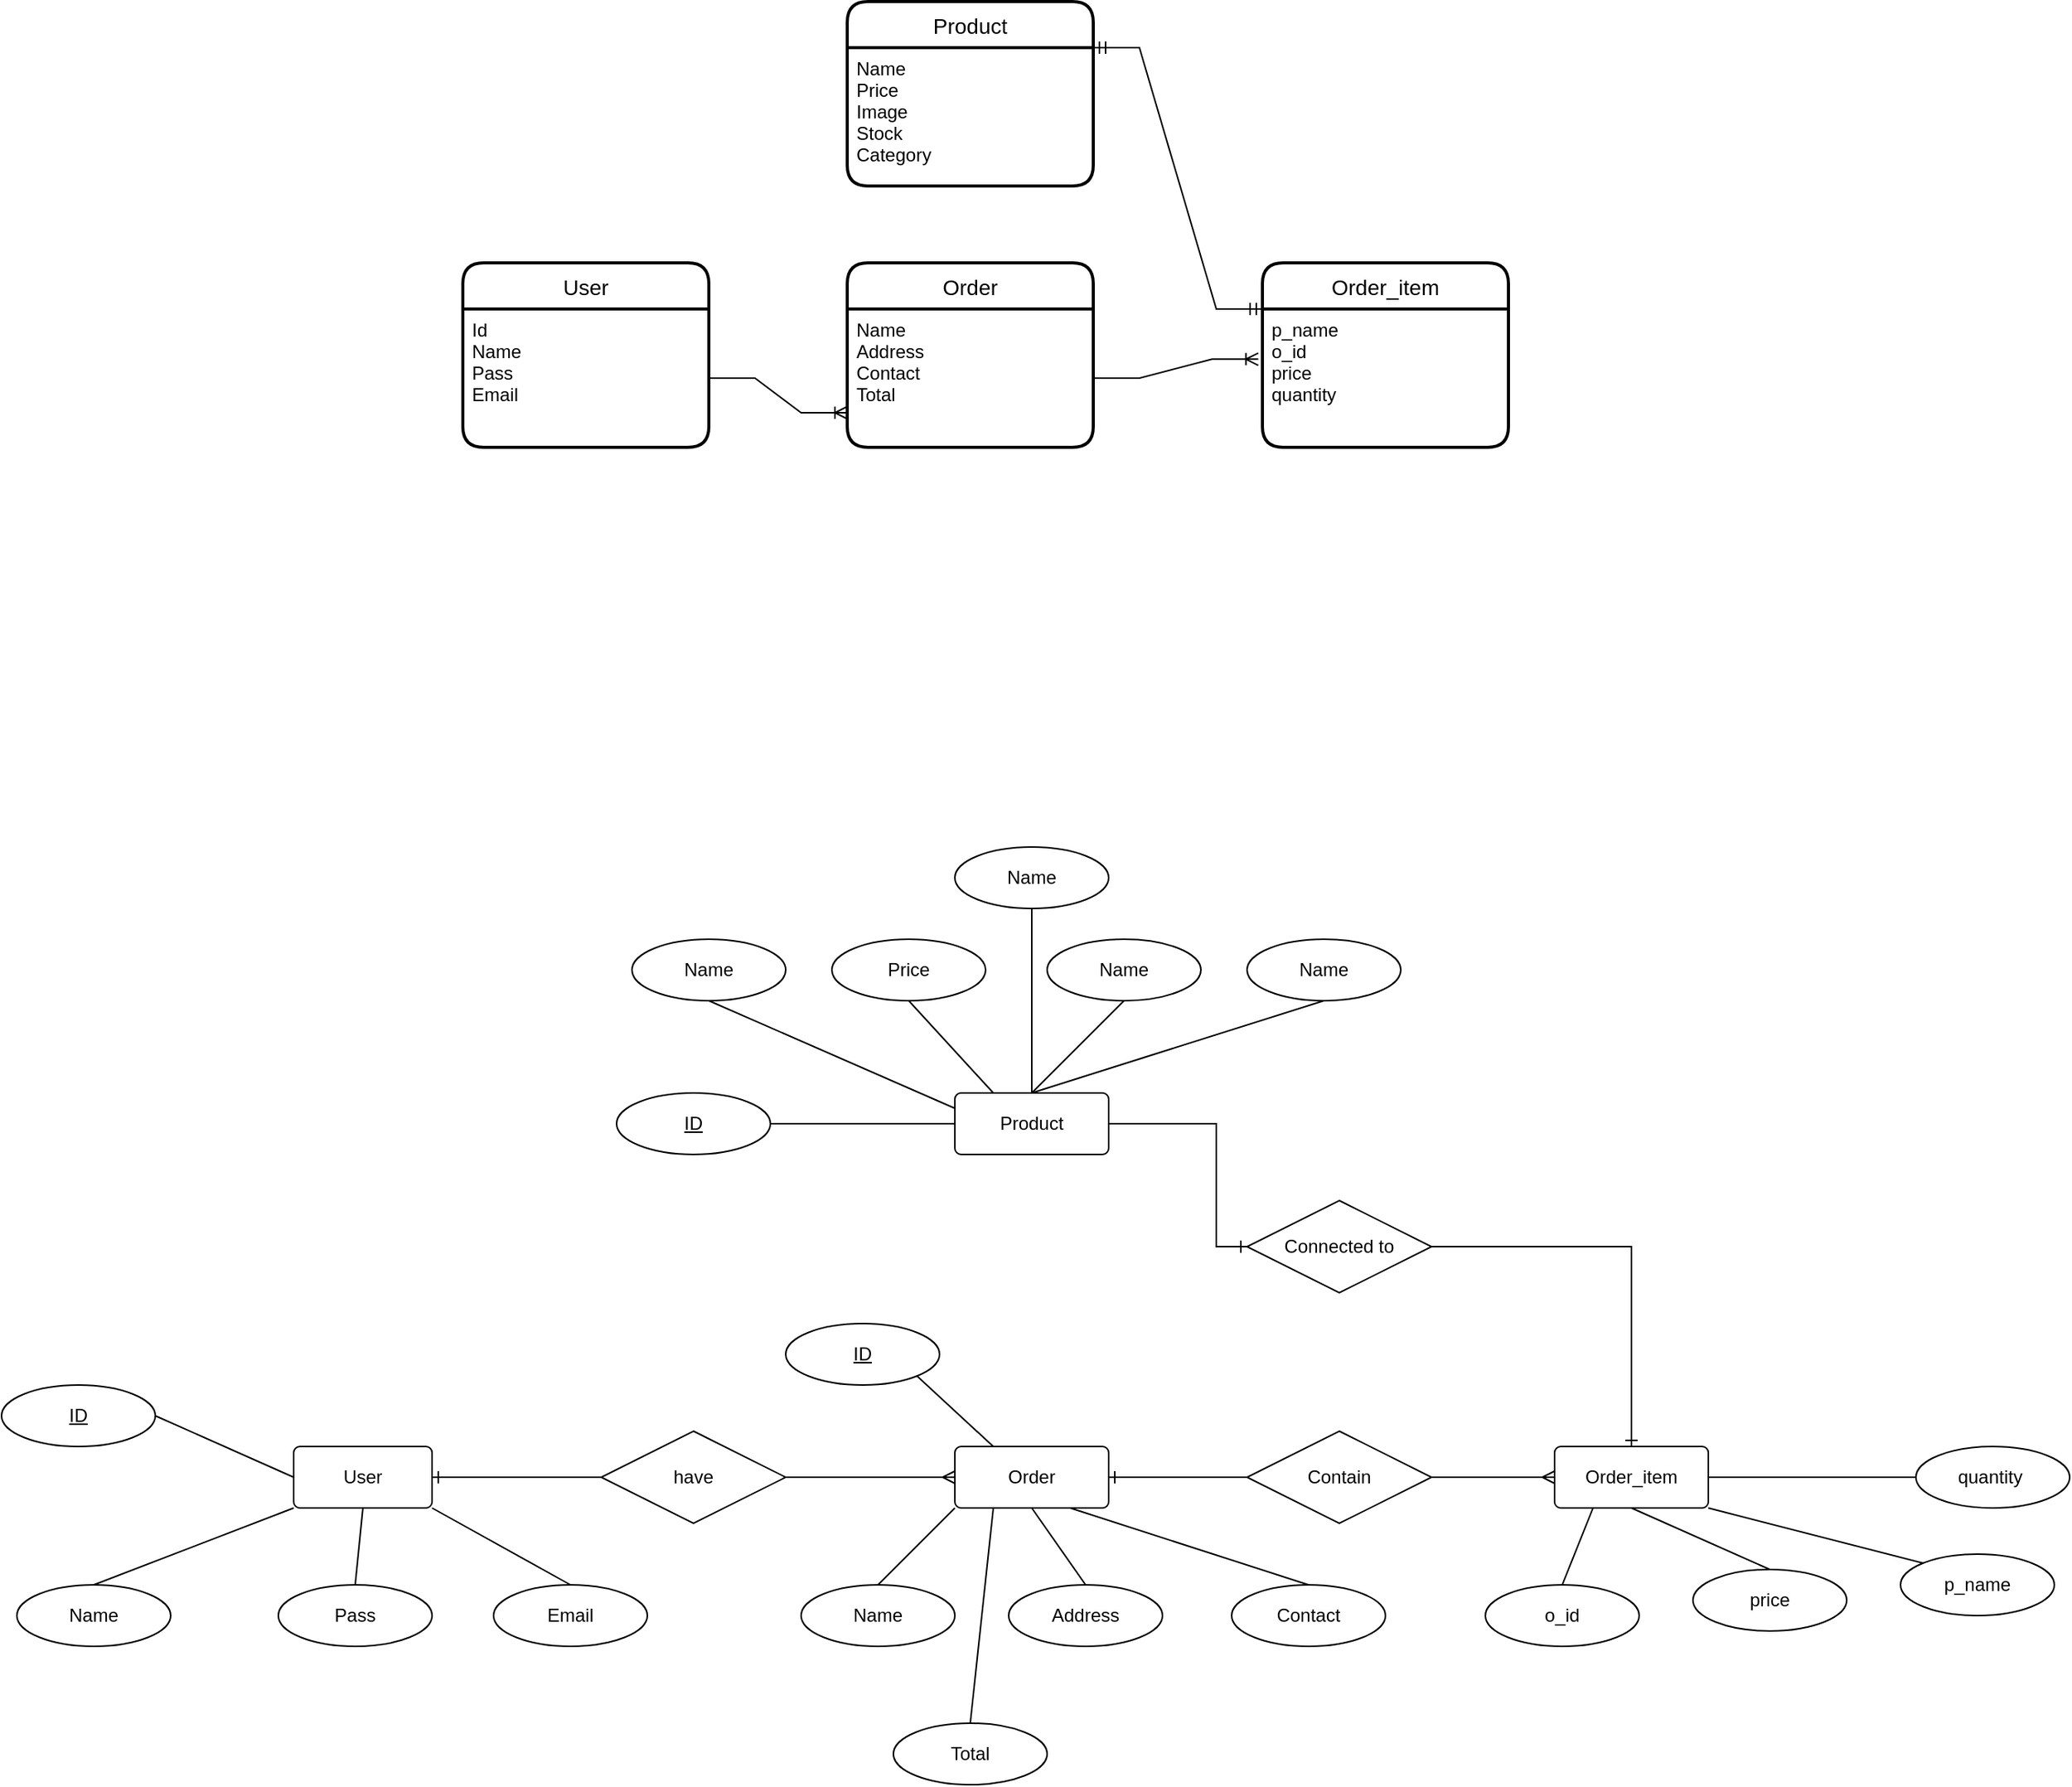 <mxfile version="20.4.0" type="device"><diagram id="R2lEEEUBdFMjLlhIrx00" name="Page-1"><mxGraphModel dx="2805" dy="3370" grid="1" gridSize="10" guides="1" tooltips="1" connect="1" arrows="1" fold="1" page="1" pageScale="1" pageWidth="850" pageHeight="1100" math="0" shadow="0" extFonts="Permanent Marker^https://fonts.googleapis.com/css?family=Permanent+Marker"><root><mxCell id="0"/><mxCell id="1" parent="0"/><mxCell id="q_i1u5A0jrc8xKwdraX1-1" value="Product" style="swimlane;childLayout=stackLayout;horizontal=1;startSize=30;horizontalStack=0;rounded=1;fontSize=14;fontStyle=0;strokeWidth=2;resizeParent=0;resizeLast=1;shadow=0;dashed=0;align=center;" vertex="1" parent="1"><mxGeometry x="320" y="-1460" width="160" height="120" as="geometry"/></mxCell><mxCell id="q_i1u5A0jrc8xKwdraX1-2" value="Name&#10;Price&#10;Image&#10;Stock&#10;Category" style="align=left;strokeColor=none;fillColor=none;spacingLeft=4;fontSize=12;verticalAlign=top;resizable=0;rotatable=0;part=1;" vertex="1" parent="q_i1u5A0jrc8xKwdraX1-1"><mxGeometry y="30" width="160" height="90" as="geometry"/></mxCell><mxCell id="q_i1u5A0jrc8xKwdraX1-4" value="Order" style="swimlane;childLayout=stackLayout;horizontal=1;startSize=30;horizontalStack=0;rounded=1;fontSize=14;fontStyle=0;strokeWidth=2;resizeParent=0;resizeLast=1;shadow=0;dashed=0;align=center;" vertex="1" parent="1"><mxGeometry x="320" y="-1290" width="160" height="120" as="geometry"/></mxCell><mxCell id="q_i1u5A0jrc8xKwdraX1-5" value="Name&#10;Address&#10;Contact&#10;Total" style="align=left;strokeColor=none;fillColor=none;spacingLeft=4;fontSize=12;verticalAlign=top;resizable=0;rotatable=0;part=1;" vertex="1" parent="q_i1u5A0jrc8xKwdraX1-4"><mxGeometry y="30" width="160" height="90" as="geometry"/></mxCell><mxCell id="q_i1u5A0jrc8xKwdraX1-7" value="Order_item" style="swimlane;childLayout=stackLayout;horizontal=1;startSize=30;horizontalStack=0;rounded=1;fontSize=14;fontStyle=0;strokeWidth=2;resizeParent=0;resizeLast=1;shadow=0;dashed=0;align=center;" vertex="1" parent="1"><mxGeometry x="590" y="-1290" width="160" height="120" as="geometry"/></mxCell><mxCell id="q_i1u5A0jrc8xKwdraX1-8" value="p_name&#10;o_id&#10;price&#10;quantity " style="align=left;strokeColor=none;fillColor=none;spacingLeft=4;fontSize=12;verticalAlign=top;resizable=0;rotatable=0;part=1;" vertex="1" parent="q_i1u5A0jrc8xKwdraX1-7"><mxGeometry y="30" width="160" height="90" as="geometry"/></mxCell><mxCell id="q_i1u5A0jrc8xKwdraX1-9" value="User" style="swimlane;childLayout=stackLayout;horizontal=1;startSize=30;horizontalStack=0;rounded=1;fontSize=14;fontStyle=0;strokeWidth=2;resizeParent=0;resizeLast=1;shadow=0;dashed=0;align=center;" vertex="1" parent="1"><mxGeometry x="70" y="-1290" width="160" height="120" as="geometry"/></mxCell><mxCell id="q_i1u5A0jrc8xKwdraX1-10" value="Id&#10;Name&#10;Pass&#10;Email" style="align=left;strokeColor=none;fillColor=none;spacingLeft=4;fontSize=12;verticalAlign=top;resizable=0;rotatable=0;part=1;" vertex="1" parent="q_i1u5A0jrc8xKwdraX1-9"><mxGeometry y="30" width="160" height="90" as="geometry"/></mxCell><mxCell id="q_i1u5A0jrc8xKwdraX1-13" value="" style="edgeStyle=entityRelationEdgeStyle;fontSize=12;html=1;endArrow=ERoneToMany;rounded=0;exitX=1;exitY=0.5;exitDx=0;exitDy=0;entryX=-0.017;entryY=0.363;entryDx=0;entryDy=0;entryPerimeter=0;" edge="1" parent="1" source="q_i1u5A0jrc8xKwdraX1-5" target="q_i1u5A0jrc8xKwdraX1-8"><mxGeometry width="100" height="100" relative="1" as="geometry"><mxPoint x="520" y="-990" as="sourcePoint"/><mxPoint x="620" y="-1090" as="targetPoint"/></mxGeometry></mxCell><mxCell id="q_i1u5A0jrc8xKwdraX1-18" value="" style="edgeStyle=entityRelationEdgeStyle;fontSize=12;html=1;endArrow=ERoneToMany;rounded=0;entryX=0;entryY=0.75;entryDx=0;entryDy=0;exitX=1;exitY=0.5;exitDx=0;exitDy=0;" edge="1" parent="1" source="q_i1u5A0jrc8xKwdraX1-10" target="q_i1u5A0jrc8xKwdraX1-5"><mxGeometry width="100" height="100" relative="1" as="geometry"><mxPoint x="140" y="-970" as="sourcePoint"/><mxPoint x="240" y="-1070" as="targetPoint"/></mxGeometry></mxCell><mxCell id="q_i1u5A0jrc8xKwdraX1-20" value="" style="edgeStyle=entityRelationEdgeStyle;fontSize=12;html=1;endArrow=ERmandOne;startArrow=ERmandOne;rounded=0;entryX=0;entryY=0;entryDx=0;entryDy=0;exitX=1;exitY=0;exitDx=0;exitDy=0;" edge="1" parent="1" source="q_i1u5A0jrc8xKwdraX1-2" target="q_i1u5A0jrc8xKwdraX1-8"><mxGeometry width="100" height="100" relative="1" as="geometry"><mxPoint x="320" y="-1160" as="sourcePoint"/><mxPoint x="420" y="-1260" as="targetPoint"/></mxGeometry></mxCell><mxCell id="q_i1u5A0jrc8xKwdraX1-21" value="User" style="rounded=1;arcSize=10;whiteSpace=wrap;html=1;align=center;" vertex="1" parent="1"><mxGeometry x="-40" y="-520" width="90" height="40" as="geometry"/></mxCell><mxCell id="q_i1u5A0jrc8xKwdraX1-23" value="Order" style="rounded=1;arcSize=10;whiteSpace=wrap;html=1;align=center;" vertex="1" parent="1"><mxGeometry x="390" y="-520" width="100" height="40" as="geometry"/></mxCell><mxCell id="q_i1u5A0jrc8xKwdraX1-24" value="Order_item" style="rounded=1;arcSize=10;whiteSpace=wrap;html=1;align=center;" vertex="1" parent="1"><mxGeometry x="780" y="-520" width="100" height="40" as="geometry"/></mxCell><mxCell id="q_i1u5A0jrc8xKwdraX1-25" value="have" style="shape=rhombus;perimeter=rhombusPerimeter;whiteSpace=wrap;html=1;align=center;" vertex="1" parent="1"><mxGeometry x="160" y="-530" width="120" height="60" as="geometry"/></mxCell><mxCell id="q_i1u5A0jrc8xKwdraX1-26" value="" style="edgeStyle=entityRelationEdgeStyle;fontSize=12;html=1;endArrow=ERone;endFill=1;rounded=0;entryX=1;entryY=0.5;entryDx=0;entryDy=0;exitX=0;exitY=0.5;exitDx=0;exitDy=0;" edge="1" parent="1" source="q_i1u5A0jrc8xKwdraX1-25" target="q_i1u5A0jrc8xKwdraX1-21"><mxGeometry width="100" height="100" relative="1" as="geometry"><mxPoint x="50" y="-320" as="sourcePoint"/><mxPoint x="150" y="-420" as="targetPoint"/></mxGeometry></mxCell><mxCell id="q_i1u5A0jrc8xKwdraX1-27" value="" style="edgeStyle=entityRelationEdgeStyle;fontSize=12;html=1;endArrow=ERmany;rounded=0;exitX=1;exitY=0.5;exitDx=0;exitDy=0;entryX=0;entryY=0.5;entryDx=0;entryDy=0;" edge="1" parent="1" source="q_i1u5A0jrc8xKwdraX1-25" target="q_i1u5A0jrc8xKwdraX1-23"><mxGeometry width="100" height="100" relative="1" as="geometry"><mxPoint x="260" y="-340" as="sourcePoint"/><mxPoint x="360" y="-440" as="targetPoint"/></mxGeometry></mxCell><mxCell id="q_i1u5A0jrc8xKwdraX1-28" value="Contain" style="shape=rhombus;perimeter=rhombusPerimeter;whiteSpace=wrap;html=1;align=center;" vertex="1" parent="1"><mxGeometry x="580" y="-530" width="120" height="60" as="geometry"/></mxCell><mxCell id="q_i1u5A0jrc8xKwdraX1-29" value="" style="edgeStyle=entityRelationEdgeStyle;fontSize=12;html=1;endArrow=ERmany;rounded=0;exitX=1;exitY=0.5;exitDx=0;exitDy=0;entryX=0;entryY=0.5;entryDx=0;entryDy=0;" edge="1" parent="1" source="q_i1u5A0jrc8xKwdraX1-28" target="q_i1u5A0jrc8xKwdraX1-24"><mxGeometry width="100" height="100" relative="1" as="geometry"><mxPoint x="690" y="-450" as="sourcePoint"/><mxPoint x="800" y="-450" as="targetPoint"/></mxGeometry></mxCell><mxCell id="q_i1u5A0jrc8xKwdraX1-30" value="" style="edgeStyle=entityRelationEdgeStyle;fontSize=12;html=1;endArrow=ERone;endFill=1;rounded=0;entryX=1;entryY=0.5;entryDx=0;entryDy=0;exitX=0;exitY=0.5;exitDx=0;exitDy=0;" edge="1" parent="1" source="q_i1u5A0jrc8xKwdraX1-28" target="q_i1u5A0jrc8xKwdraX1-23"><mxGeometry width="100" height="100" relative="1" as="geometry"><mxPoint x="170" y="-490" as="sourcePoint"/><mxPoint x="60" y="-490" as="targetPoint"/></mxGeometry></mxCell><mxCell id="q_i1u5A0jrc8xKwdraX1-31" value="Product" style="rounded=1;arcSize=10;whiteSpace=wrap;html=1;align=center;" vertex="1" parent="1"><mxGeometry x="390" y="-750" width="100" height="40" as="geometry"/></mxCell><mxCell id="q_i1u5A0jrc8xKwdraX1-32" value="Connected to" style="shape=rhombus;perimeter=rhombusPerimeter;whiteSpace=wrap;html=1;align=center;" vertex="1" parent="1"><mxGeometry x="580" y="-680" width="120" height="60" as="geometry"/></mxCell><mxCell id="q_i1u5A0jrc8xKwdraX1-35" value="" style="fontSize=12;html=1;endArrow=ERone;endFill=1;rounded=0;entryX=0.5;entryY=0;entryDx=0;entryDy=0;exitX=1;exitY=0.5;exitDx=0;exitDy=0;" edge="1" parent="1" source="q_i1u5A0jrc8xKwdraX1-32" target="q_i1u5A0jrc8xKwdraX1-24"><mxGeometry width="100" height="100" relative="1" as="geometry"><mxPoint x="500" y="-550" as="sourcePoint"/><mxPoint x="600" y="-650" as="targetPoint"/><Array as="points"><mxPoint x="830" y="-650"/></Array></mxGeometry></mxCell><mxCell id="q_i1u5A0jrc8xKwdraX1-36" value="" style="fontSize=12;html=1;endArrow=ERone;endFill=1;rounded=0;exitX=1;exitY=0.5;exitDx=0;exitDy=0;" edge="1" parent="1" source="q_i1u5A0jrc8xKwdraX1-31"><mxGeometry width="100" height="100" relative="1" as="geometry"><mxPoint x="710" y="-640" as="sourcePoint"/><mxPoint x="580" y="-650" as="targetPoint"/><Array as="points"><mxPoint x="560" y="-730"/><mxPoint x="560" y="-650"/></Array></mxGeometry></mxCell><mxCell id="q_i1u5A0jrc8xKwdraX1-37" value="Name" style="ellipse;whiteSpace=wrap;html=1;align=center;" vertex="1" parent="1"><mxGeometry x="-220" y="-430" width="100" height="40" as="geometry"/></mxCell><mxCell id="q_i1u5A0jrc8xKwdraX1-38" value="Pass" style="ellipse;whiteSpace=wrap;html=1;align=center;" vertex="1" parent="1"><mxGeometry x="-50" y="-430" width="100" height="40" as="geometry"/></mxCell><mxCell id="q_i1u5A0jrc8xKwdraX1-39" value="Email" style="ellipse;whiteSpace=wrap;html=1;align=center;" vertex="1" parent="1"><mxGeometry x="90" y="-430" width="100" height="40" as="geometry"/></mxCell><mxCell id="q_i1u5A0jrc8xKwdraX1-41" value="" style="endArrow=none;html=1;rounded=0;entryX=0;entryY=1;entryDx=0;entryDy=0;exitX=0.5;exitY=0;exitDx=0;exitDy=0;" edge="1" parent="1" source="q_i1u5A0jrc8xKwdraX1-37" target="q_i1u5A0jrc8xKwdraX1-21"><mxGeometry relative="1" as="geometry"><mxPoint x="-150" y="-540" as="sourcePoint"/><mxPoint x="10" y="-540" as="targetPoint"/></mxGeometry></mxCell><mxCell id="q_i1u5A0jrc8xKwdraX1-42" value="" style="endArrow=none;html=1;rounded=0;entryX=0.5;entryY=1;entryDx=0;entryDy=0;exitX=0.5;exitY=0;exitDx=0;exitDy=0;" edge="1" parent="1" source="q_i1u5A0jrc8xKwdraX1-38" target="q_i1u5A0jrc8xKwdraX1-21"><mxGeometry relative="1" as="geometry"><mxPoint x="-160" y="-420" as="sourcePoint"/><mxPoint x="-30" y="-470" as="targetPoint"/></mxGeometry></mxCell><mxCell id="q_i1u5A0jrc8xKwdraX1-43" value="" style="endArrow=none;html=1;rounded=0;entryX=1;entryY=1;entryDx=0;entryDy=0;exitX=0.5;exitY=0;exitDx=0;exitDy=0;" edge="1" parent="1" source="q_i1u5A0jrc8xKwdraX1-39" target="q_i1u5A0jrc8xKwdraX1-21"><mxGeometry relative="1" as="geometry"><mxPoint x="10" y="-420" as="sourcePoint"/><mxPoint x="15" y="-470" as="targetPoint"/></mxGeometry></mxCell><mxCell id="q_i1u5A0jrc8xKwdraX1-44" value="ID" style="ellipse;whiteSpace=wrap;html=1;align=center;fontStyle=4;" vertex="1" parent="1"><mxGeometry x="-230" y="-560" width="100" height="40" as="geometry"/></mxCell><mxCell id="q_i1u5A0jrc8xKwdraX1-45" value="" style="endArrow=none;html=1;rounded=0;exitX=1;exitY=0.5;exitDx=0;exitDy=0;entryX=0;entryY=0.5;entryDx=0;entryDy=0;" edge="1" parent="1" source="q_i1u5A0jrc8xKwdraX1-44" target="q_i1u5A0jrc8xKwdraX1-21"><mxGeometry relative="1" as="geometry"><mxPoint x="-60" y="-670" as="sourcePoint"/><mxPoint x="100" y="-670" as="targetPoint"/></mxGeometry></mxCell><mxCell id="q_i1u5A0jrc8xKwdraX1-46" value="Name" style="ellipse;whiteSpace=wrap;html=1;align=center;" vertex="1" parent="1"><mxGeometry x="290" y="-430" width="100" height="40" as="geometry"/></mxCell><mxCell id="q_i1u5A0jrc8xKwdraX1-47" value="Address" style="ellipse;whiteSpace=wrap;html=1;align=center;" vertex="1" parent="1"><mxGeometry x="425" y="-430" width="100" height="40" as="geometry"/></mxCell><mxCell id="q_i1u5A0jrc8xKwdraX1-48" value="Contact" style="ellipse;whiteSpace=wrap;html=1;align=center;" vertex="1" parent="1"><mxGeometry x="570" y="-430" width="100" height="40" as="geometry"/></mxCell><mxCell id="q_i1u5A0jrc8xKwdraX1-49" value="Total" style="ellipse;whiteSpace=wrap;html=1;align=center;" vertex="1" parent="1"><mxGeometry x="350" y="-340" width="100" height="40" as="geometry"/></mxCell><mxCell id="q_i1u5A0jrc8xKwdraX1-50" value="" style="endArrow=none;html=1;rounded=0;exitX=0;exitY=1;exitDx=0;exitDy=0;entryX=0.5;entryY=0;entryDx=0;entryDy=0;" edge="1" parent="1" source="q_i1u5A0jrc8xKwdraX1-23" target="q_i1u5A0jrc8xKwdraX1-46"><mxGeometry relative="1" as="geometry"><mxPoint x="210" y="-300" as="sourcePoint"/><mxPoint x="370" y="-300" as="targetPoint"/></mxGeometry></mxCell><mxCell id="q_i1u5A0jrc8xKwdraX1-51" value="" style="endArrow=none;html=1;rounded=0;exitX=0.25;exitY=1;exitDx=0;exitDy=0;entryX=0.5;entryY=0;entryDx=0;entryDy=0;" edge="1" parent="1" source="q_i1u5A0jrc8xKwdraX1-23" target="q_i1u5A0jrc8xKwdraX1-49"><mxGeometry relative="1" as="geometry"><mxPoint x="400" y="-470" as="sourcePoint"/><mxPoint x="350" y="-420" as="targetPoint"/></mxGeometry></mxCell><mxCell id="q_i1u5A0jrc8xKwdraX1-52" value="" style="endArrow=none;html=1;rounded=0;exitX=0.5;exitY=1;exitDx=0;exitDy=0;entryX=0.5;entryY=0;entryDx=0;entryDy=0;" edge="1" parent="1" source="q_i1u5A0jrc8xKwdraX1-23" target="q_i1u5A0jrc8xKwdraX1-47"><mxGeometry relative="1" as="geometry"><mxPoint x="425" y="-470" as="sourcePoint"/><mxPoint x="410" y="-330" as="targetPoint"/></mxGeometry></mxCell><mxCell id="q_i1u5A0jrc8xKwdraX1-53" value="" style="endArrow=none;html=1;rounded=0;exitX=0.75;exitY=1;exitDx=0;exitDy=0;entryX=0.5;entryY=0;entryDx=0;entryDy=0;" edge="1" parent="1" source="q_i1u5A0jrc8xKwdraX1-23" target="q_i1u5A0jrc8xKwdraX1-48"><mxGeometry relative="1" as="geometry"><mxPoint x="450" y="-470" as="sourcePoint"/><mxPoint x="485" y="-420" as="targetPoint"/></mxGeometry></mxCell><mxCell id="q_i1u5A0jrc8xKwdraX1-55" value="ID" style="ellipse;whiteSpace=wrap;html=1;align=center;fontStyle=4;" vertex="1" parent="1"><mxGeometry x="280" y="-600" width="100" height="40" as="geometry"/></mxCell><mxCell id="q_i1u5A0jrc8xKwdraX1-56" value="" style="endArrow=none;html=1;rounded=0;exitX=1;exitY=1;exitDx=0;exitDy=0;entryX=0.25;entryY=0;entryDx=0;entryDy=0;" edge="1" parent="1" source="q_i1u5A0jrc8xKwdraX1-55" target="q_i1u5A0jrc8xKwdraX1-23"><mxGeometry relative="1" as="geometry"><mxPoint x="450" y="-710" as="sourcePoint"/><mxPoint x="470" y="-540" as="targetPoint"/></mxGeometry></mxCell><mxCell id="q_i1u5A0jrc8xKwdraX1-57" value="p_name" style="ellipse;whiteSpace=wrap;html=1;align=center;" vertex="1" parent="1"><mxGeometry x="1005" y="-450" width="100" height="40" as="geometry"/></mxCell><mxCell id="q_i1u5A0jrc8xKwdraX1-58" value="" style="endArrow=none;html=1;rounded=0;exitX=1;exitY=1;exitDx=0;exitDy=0;entryX=0;entryY=0;entryDx=0;entryDy=0;" edge="1" parent="1" target="q_i1u5A0jrc8xKwdraX1-57" source="q_i1u5A0jrc8xKwdraX1-24"><mxGeometry relative="1" as="geometry"><mxPoint x="900" y="-500" as="sourcePoint"/><mxPoint x="920" y="-440" as="targetPoint"/></mxGeometry></mxCell><mxCell id="q_i1u5A0jrc8xKwdraX1-59" value="price" style="ellipse;whiteSpace=wrap;html=1;align=center;" vertex="1" parent="1"><mxGeometry x="870" y="-440" width="100" height="40" as="geometry"/></mxCell><mxCell id="q_i1u5A0jrc8xKwdraX1-60" value="" style="endArrow=none;html=1;rounded=0;exitX=0.5;exitY=1;exitDx=0;exitDy=0;entryX=0.5;entryY=0;entryDx=0;entryDy=0;" edge="1" parent="1" target="q_i1u5A0jrc8xKwdraX1-59" source="q_i1u5A0jrc8xKwdraX1-24"><mxGeometry relative="1" as="geometry"><mxPoint x="770" y="-490" as="sourcePoint"/><mxPoint x="790" y="-430" as="targetPoint"/></mxGeometry></mxCell><mxCell id="q_i1u5A0jrc8xKwdraX1-61" value="o_id" style="ellipse;whiteSpace=wrap;html=1;align=center;" vertex="1" parent="1"><mxGeometry x="735" y="-430" width="100" height="40" as="geometry"/></mxCell><mxCell id="q_i1u5A0jrc8xKwdraX1-62" value="" style="endArrow=none;html=1;rounded=0;exitX=0.25;exitY=1;exitDx=0;exitDy=0;entryX=0.5;entryY=0;entryDx=0;entryDy=0;" edge="1" parent="1" target="q_i1u5A0jrc8xKwdraX1-61" source="q_i1u5A0jrc8xKwdraX1-24"><mxGeometry relative="1" as="geometry"><mxPoint x="630" y="-480" as="sourcePoint"/><mxPoint x="650" y="-420" as="targetPoint"/></mxGeometry></mxCell><mxCell id="q_i1u5A0jrc8xKwdraX1-63" value="&lt;span style=&quot;text-align: left;&quot;&gt;quantity&amp;nbsp;&lt;/span&gt;" style="ellipse;whiteSpace=wrap;html=1;align=center;" vertex="1" parent="1"><mxGeometry x="1015" y="-520" width="100" height="40" as="geometry"/></mxCell><mxCell id="q_i1u5A0jrc8xKwdraX1-64" value="" style="endArrow=none;html=1;rounded=0;exitX=1;exitY=0.5;exitDx=0;exitDy=0;entryX=0;entryY=0.5;entryDx=0;entryDy=0;" edge="1" parent="1" target="q_i1u5A0jrc8xKwdraX1-63" source="q_i1u5A0jrc8xKwdraX1-24"><mxGeometry relative="1" as="geometry"><mxPoint x="890" y="-550" as="sourcePoint"/><mxPoint x="930" y="-510" as="targetPoint"/></mxGeometry></mxCell><mxCell id="q_i1u5A0jrc8xKwdraX1-66" value="Name" style="ellipse;whiteSpace=wrap;html=1;align=center;" vertex="1" parent="1"><mxGeometry x="180" y="-850" width="100" height="40" as="geometry"/></mxCell><mxCell id="q_i1u5A0jrc8xKwdraX1-67" value="Price" style="ellipse;whiteSpace=wrap;html=1;align=center;" vertex="1" parent="1"><mxGeometry x="310" y="-850" width="100" height="40" as="geometry"/></mxCell><mxCell id="q_i1u5A0jrc8xKwdraX1-68" value="Name" style="ellipse;whiteSpace=wrap;html=1;align=center;" vertex="1" parent="1"><mxGeometry x="450" y="-850" width="100" height="40" as="geometry"/></mxCell><mxCell id="q_i1u5A0jrc8xKwdraX1-69" value="Name" style="ellipse;whiteSpace=wrap;html=1;align=center;" vertex="1" parent="1"><mxGeometry x="580" y="-850" width="100" height="40" as="geometry"/></mxCell><mxCell id="q_i1u5A0jrc8xKwdraX1-70" value="Name" style="ellipse;whiteSpace=wrap;html=1;align=center;" vertex="1" parent="1"><mxGeometry x="390" y="-910" width="100" height="40" as="geometry"/></mxCell><mxCell id="q_i1u5A0jrc8xKwdraX1-71" value="" style="endArrow=none;html=1;rounded=0;entryX=0.5;entryY=1;entryDx=0;entryDy=0;" edge="1" parent="1" source="q_i1u5A0jrc8xKwdraX1-31" target="q_i1u5A0jrc8xKwdraX1-70"><mxGeometry relative="1" as="geometry"><mxPoint x="320" y="-880" as="sourcePoint"/><mxPoint x="480" y="-880" as="targetPoint"/></mxGeometry></mxCell><mxCell id="q_i1u5A0jrc8xKwdraX1-72" value="" style="endArrow=none;html=1;rounded=0;entryX=0.5;entryY=1;entryDx=0;entryDy=0;exitX=0.5;exitY=0;exitDx=0;exitDy=0;" edge="1" parent="1" source="q_i1u5A0jrc8xKwdraX1-31" target="q_i1u5A0jrc8xKwdraX1-68"><mxGeometry relative="1" as="geometry"><mxPoint x="450" y="-740" as="sourcePoint"/><mxPoint x="450" y="-860" as="targetPoint"/></mxGeometry></mxCell><mxCell id="q_i1u5A0jrc8xKwdraX1-74" value="" style="endArrow=none;html=1;rounded=0;entryX=0.5;entryY=1;entryDx=0;entryDy=0;exitX=0.5;exitY=0;exitDx=0;exitDy=0;" edge="1" parent="1" source="q_i1u5A0jrc8xKwdraX1-31" target="q_i1u5A0jrc8xKwdraX1-69"><mxGeometry relative="1" as="geometry"><mxPoint x="450" y="-740" as="sourcePoint"/><mxPoint x="510" y="-800" as="targetPoint"/></mxGeometry></mxCell><mxCell id="q_i1u5A0jrc8xKwdraX1-76" value="" style="endArrow=none;html=1;rounded=0;entryX=0.5;entryY=1;entryDx=0;entryDy=0;exitX=0.25;exitY=0;exitDx=0;exitDy=0;" edge="1" parent="1" source="q_i1u5A0jrc8xKwdraX1-31" target="q_i1u5A0jrc8xKwdraX1-67"><mxGeometry relative="1" as="geometry"><mxPoint x="450" y="-740" as="sourcePoint"/><mxPoint x="640" y="-800" as="targetPoint"/></mxGeometry></mxCell><mxCell id="q_i1u5A0jrc8xKwdraX1-77" value="" style="endArrow=none;html=1;rounded=0;entryX=0.5;entryY=1;entryDx=0;entryDy=0;exitX=0;exitY=0.25;exitDx=0;exitDy=0;" edge="1" parent="1" source="q_i1u5A0jrc8xKwdraX1-31" target="q_i1u5A0jrc8xKwdraX1-66"><mxGeometry relative="1" as="geometry"><mxPoint x="425" y="-740" as="sourcePoint"/><mxPoint x="370" y="-800" as="targetPoint"/></mxGeometry></mxCell><mxCell id="q_i1u5A0jrc8xKwdraX1-78" value="ID" style="ellipse;whiteSpace=wrap;html=1;align=center;fontStyle=4;" vertex="1" parent="1"><mxGeometry x="170" y="-750" width="100" height="40" as="geometry"/></mxCell><mxCell id="q_i1u5A0jrc8xKwdraX1-79" value="" style="endArrow=none;html=1;rounded=0;entryX=1;entryY=0.5;entryDx=0;entryDy=0;exitX=0;exitY=0.5;exitDx=0;exitDy=0;" edge="1" parent="1" source="q_i1u5A0jrc8xKwdraX1-31" target="q_i1u5A0jrc8xKwdraX1-78"><mxGeometry relative="1" as="geometry"><mxPoint x="400" y="-730" as="sourcePoint"/><mxPoint x="240" y="-800" as="targetPoint"/></mxGeometry></mxCell></root></mxGraphModel></diagram></mxfile>